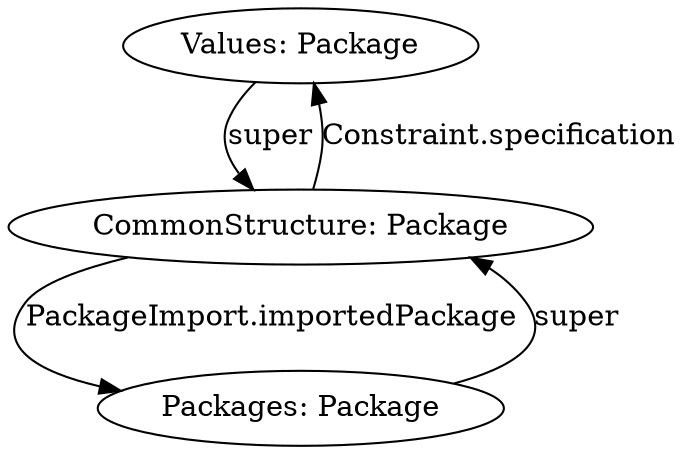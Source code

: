 digraph{
{style = filled
shape = box
}
"ID5a5024eb" [label= "Values: Package" style=solid fillcolor = white]
"ID32a29361" [label= "Packages: Package" style=solid fillcolor = white]
"ID1a345c6c" [label= "CommonStructure: Package" style=solid fillcolor = white]
ID1a345c6c -> ID5a5024eb [label = "Constraint.specification" style = solid color = black ]
ID32a29361 -> ID1a345c6c [label = "super" style = solid color = black ]
ID1a345c6c -> ID32a29361 [label = "PackageImport.importedPackage" style = solid color = black ]
ID5a5024eb -> ID1a345c6c [label = "super" style = solid color = black ]
}